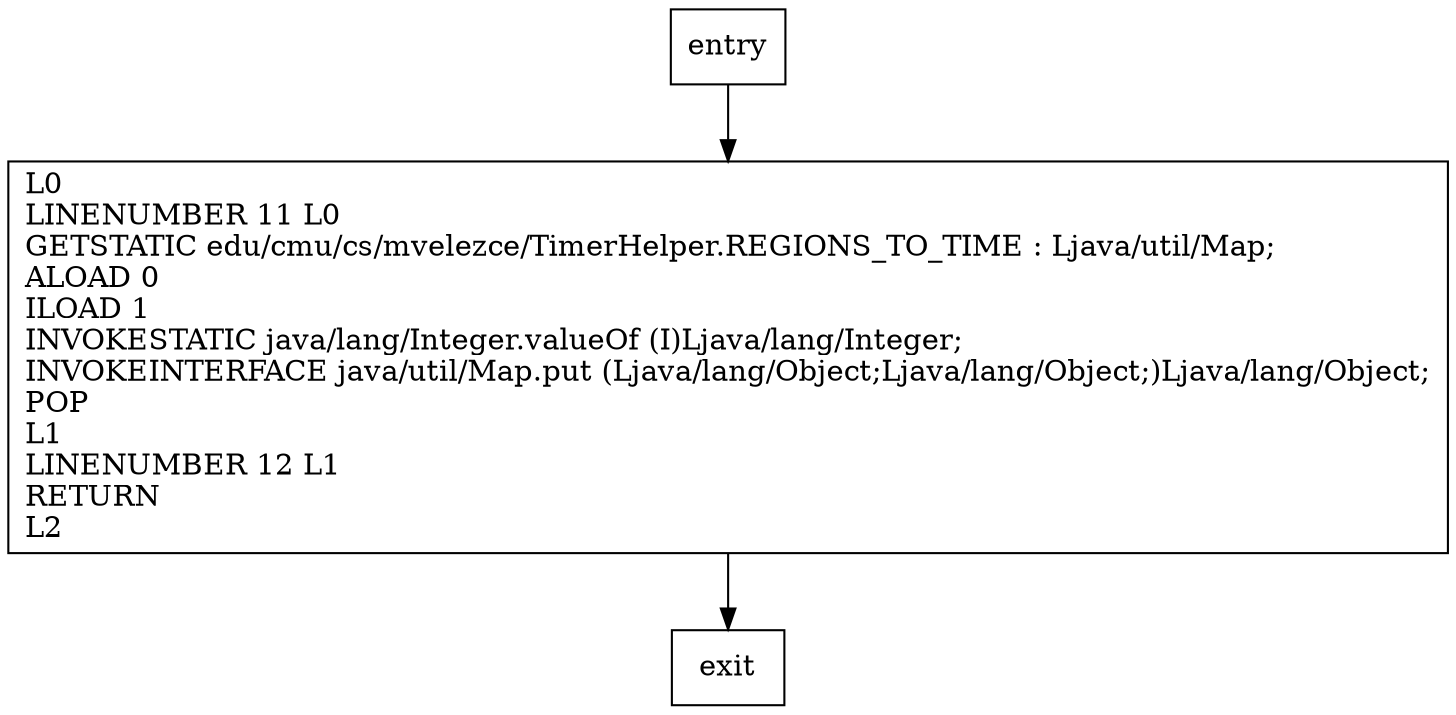 digraph sleep {
node [shape=record];
966369002 [label="L0\lLINENUMBER 11 L0\lGETSTATIC edu/cmu/cs/mvelezce/TimerHelper.REGIONS_TO_TIME : Ljava/util/Map;\lALOAD 0\lILOAD 1\lINVOKESTATIC java/lang/Integer.valueOf (I)Ljava/lang/Integer;\lINVOKEINTERFACE java/util/Map.put (Ljava/lang/Object;Ljava/lang/Object;)Ljava/lang/Object;\lPOP\lL1\lLINENUMBER 12 L1\lRETURN\lL2\l"];
entry;
exit;
entry -> 966369002;
966369002 -> exit;
}
